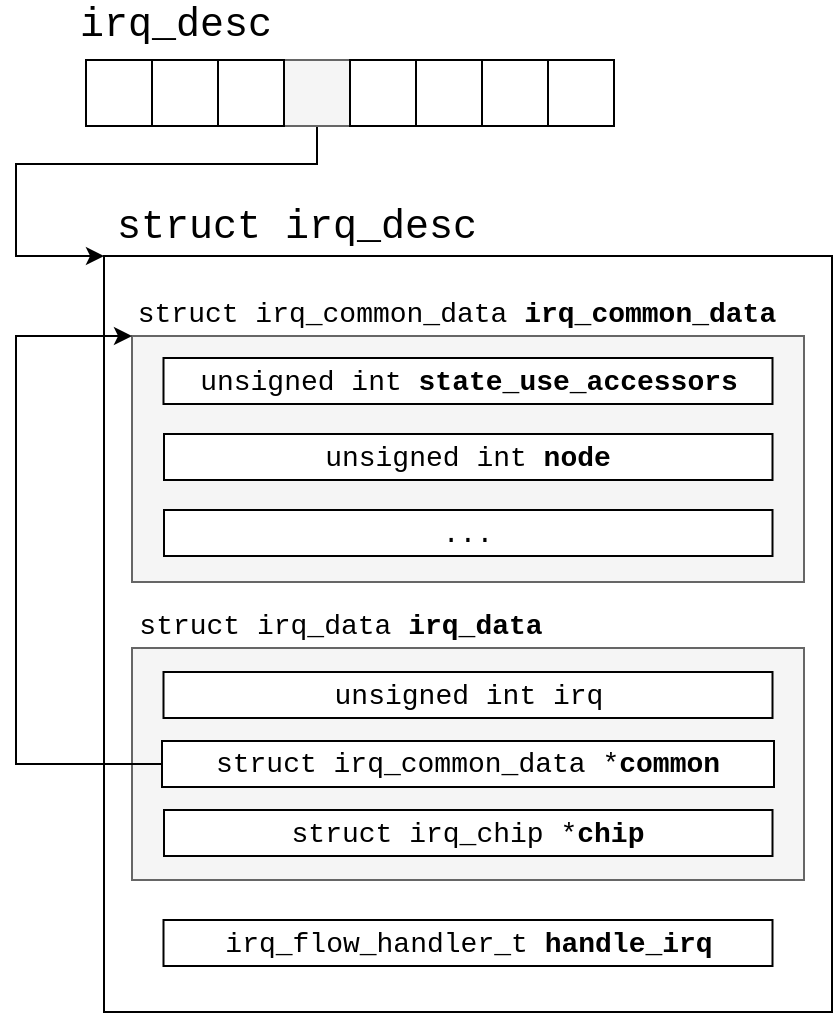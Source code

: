 <mxfile version="15.8.7" type="device"><diagram id="xH9Sm2-xGBfsbv-EWWu8" name="第 1 页"><mxGraphModel dx="618" dy="1078" grid="0" gridSize="10" guides="1" tooltips="1" connect="1" arrows="1" fold="1" page="0" pageScale="1" pageWidth="827" pageHeight="1169" math="0" shadow="0"><root><mxCell id="0"/><mxCell id="1" parent="0"/><mxCell id="n6wT1LPp_gcOh_znZVvH-1" value="" style="rounded=0;whiteSpace=wrap;html=1;fontFamily=Courier New;" vertex="1" parent="1"><mxGeometry x="472" y="-9" width="364" height="378" as="geometry"/></mxCell><mxCell id="n6wT1LPp_gcOh_znZVvH-5" value="&lt;span style=&quot;color: rgb(0 , 0 , 0) ; font-family: &amp;#34;courier new&amp;#34; ; font-size: 14px ; font-style: normal ; font-weight: 400 ; letter-spacing: normal ; text-align: center ; text-indent: 0px ; text-transform: none ; word-spacing: 0px ; background-color: rgb(255 , 255 , 255) ; display: inline ; float: none&quot;&gt;struct irq_common_data &lt;/span&gt;&lt;span style=&quot;color: rgb(0 , 0 , 0) ; font-family: &amp;#34;courier new&amp;#34; ; font-size: 14px ; font-style: normal ; letter-spacing: normal ; text-align: center ; text-indent: 0px ; text-transform: none ; word-spacing: 0px ; background-color: rgb(255 , 255 , 255) ; display: inline ; float: none&quot;&gt;&lt;b&gt;irq_common_data&lt;/b&gt;&lt;/span&gt;" style="text;html=1;strokeColor=none;fillColor=none;align=center;verticalAlign=middle;whiteSpace=wrap;rounded=0;fontFamily=Courier New;fontSize=14;" vertex="1" parent="1"><mxGeometry x="486" y="11" width="325" height="18" as="geometry"/></mxCell><mxCell id="n6wT1LPp_gcOh_znZVvH-2" value="&lt;font style=&quot;font-size: 20px&quot;&gt;struct irq_desc&lt;/font&gt;" style="text;html=1;strokeColor=none;fillColor=none;align=center;verticalAlign=middle;whiteSpace=wrap;rounded=0;fontFamily=Courier New;" vertex="1" parent="1"><mxGeometry x="472" y="-34" width="193" height="20" as="geometry"/></mxCell><mxCell id="n6wT1LPp_gcOh_znZVvH-3" value="" style="rounded=0;whiteSpace=wrap;html=1;fontFamily=Courier New;fontSize=20;fillColor=#f5f5f5;fontColor=#333333;strokeColor=#666666;" vertex="1" parent="1"><mxGeometry x="486" y="31" width="336" height="123" as="geometry"/></mxCell><mxCell id="n6wT1LPp_gcOh_znZVvH-4" value="" style="rounded=0;whiteSpace=wrap;html=1;fontFamily=Courier New;fontSize=20;fillColor=#f5f5f5;fontColor=#333333;strokeColor=#666666;" vertex="1" parent="1"><mxGeometry x="486" y="187" width="336" height="116" as="geometry"/></mxCell><mxCell id="n6wT1LPp_gcOh_znZVvH-6" value="&lt;span style=&quot;color: rgb(0 , 0 , 0) ; font-family: &amp;#34;courier new&amp;#34; ; font-size: 14px ; font-style: normal ; font-weight: 400 ; letter-spacing: normal ; text-align: center ; text-indent: 0px ; text-transform: none ; word-spacing: 0px ; background-color: rgb(255 , 255 , 255) ; display: inline ; float: none&quot;&gt;struct irq_data &lt;/span&gt;&lt;span style=&quot;color: rgb(0 , 0 , 0) ; font-family: &amp;#34;courier new&amp;#34; ; font-size: 14px ; font-style: normal ; letter-spacing: normal ; text-align: center ; text-indent: 0px ; text-transform: none ; word-spacing: 0px ; background-color: rgb(255 , 255 , 255) ; display: inline ; float: none&quot;&gt;&lt;b&gt;irq_data&lt;/b&gt;&lt;/span&gt;" style="text;html=1;strokeColor=none;fillColor=none;align=center;verticalAlign=middle;whiteSpace=wrap;rounded=0;fontFamily=Courier New;fontSize=14;" vertex="1" parent="1"><mxGeometry x="486" y="167" width="209" height="18" as="geometry"/></mxCell><mxCell id="n6wT1LPp_gcOh_znZVvH-7" value="unsigned int &lt;b&gt;state_use_accessors&lt;/b&gt;" style="rounded=0;whiteSpace=wrap;html=1;fontFamily=Courier New;fontSize=14;" vertex="1" parent="1"><mxGeometry x="501.75" y="42" width="304.5" height="23" as="geometry"/></mxCell><mxCell id="n6wT1LPp_gcOh_znZVvH-8" value="unsigned int &lt;b&gt;node&lt;/b&gt;" style="rounded=0;whiteSpace=wrap;html=1;fontFamily=Courier New;fontSize=14;" vertex="1" parent="1"><mxGeometry x="502" y="80" width="304.25" height="23" as="geometry"/></mxCell><mxCell id="n6wT1LPp_gcOh_znZVvH-9" value="..." style="rounded=0;whiteSpace=wrap;html=1;fontFamily=Courier New;fontSize=14;" vertex="1" parent="1"><mxGeometry x="502" y="118" width="304.25" height="23" as="geometry"/></mxCell><mxCell id="n6wT1LPp_gcOh_znZVvH-10" value="unsigned int irq" style="rounded=0;whiteSpace=wrap;html=1;fontFamily=Courier New;fontSize=14;" vertex="1" parent="1"><mxGeometry x="501.75" y="199" width="304.5" height="23" as="geometry"/></mxCell><mxCell id="n6wT1LPp_gcOh_znZVvH-12" style="edgeStyle=orthogonalEdgeStyle;rounded=0;orthogonalLoop=1;jettySize=auto;html=1;entryX=0;entryY=0;entryDx=0;entryDy=0;fontFamily=Courier New;fontSize=14;exitX=0;exitY=0.5;exitDx=0;exitDy=0;" edge="1" parent="1" source="n6wT1LPp_gcOh_znZVvH-11" target="n6wT1LPp_gcOh_znZVvH-3"><mxGeometry relative="1" as="geometry"><Array as="points"><mxPoint x="428" y="245"/><mxPoint x="428" y="31"/></Array></mxGeometry></mxCell><mxCell id="n6wT1LPp_gcOh_znZVvH-11" value="&lt;span style=&quot;font-family: &amp;#34;courier new&amp;#34;&quot;&gt;struct irq_common_data&amp;nbsp;&lt;/span&gt;&lt;span style=&quot;font-family: &amp;#34;courier new&amp;#34;&quot;&gt;*&lt;b&gt;common&lt;/b&gt;&lt;/span&gt;" style="rounded=0;whiteSpace=wrap;html=1;fontFamily=Courier New;fontSize=14;" vertex="1" parent="1"><mxGeometry x="501" y="233.5" width="306" height="23" as="geometry"/></mxCell><mxCell id="n6wT1LPp_gcOh_znZVvH-13" value="struct irq_chip *&lt;b&gt;chip&lt;/b&gt;" style="rounded=0;whiteSpace=wrap;html=1;fontFamily=Courier New;fontSize=14;" vertex="1" parent="1"><mxGeometry x="502" y="268" width="304.25" height="23" as="geometry"/></mxCell><mxCell id="n6wT1LPp_gcOh_znZVvH-14" value="irq_flow_handler_t &lt;b&gt;handle_irq&lt;/b&gt;" style="rounded=0;whiteSpace=wrap;html=1;fontFamily=Courier New;fontSize=14;" vertex="1" parent="1"><mxGeometry x="501.75" y="323" width="304.5" height="23" as="geometry"/></mxCell><mxCell id="n6wT1LPp_gcOh_znZVvH-16" value="" style="rounded=0;whiteSpace=wrap;html=1;fontFamily=Courier New;" vertex="1" parent="1"><mxGeometry x="463" y="-107" width="33" height="33" as="geometry"/></mxCell><mxCell id="n6wT1LPp_gcOh_znZVvH-17" value="" style="rounded=0;whiteSpace=wrap;html=1;fontFamily=Courier New;" vertex="1" parent="1"><mxGeometry x="496" y="-107" width="33" height="33" as="geometry"/></mxCell><mxCell id="n6wT1LPp_gcOh_znZVvH-25" style="edgeStyle=orthogonalEdgeStyle;rounded=0;orthogonalLoop=1;jettySize=auto;html=1;entryX=0;entryY=0;entryDx=0;entryDy=0;fontFamily=Courier New;fontSize=14;" edge="1" parent="1" source="n6wT1LPp_gcOh_znZVvH-18" target="n6wT1LPp_gcOh_znZVvH-1"><mxGeometry relative="1" as="geometry"><mxPoint x="655" y="-54" as="targetPoint"/><Array as="points"><mxPoint x="579" y="-55"/><mxPoint x="428" y="-55"/><mxPoint x="428" y="-9"/></Array></mxGeometry></mxCell><mxCell id="n6wT1LPp_gcOh_znZVvH-18" value="" style="rounded=0;whiteSpace=wrap;html=1;fontFamily=Courier New;fillColor=#f5f5f5;fontColor=#333333;strokeColor=#666666;" vertex="1" parent="1"><mxGeometry x="562" y="-107" width="33" height="33" as="geometry"/></mxCell><mxCell id="n6wT1LPp_gcOh_znZVvH-19" value="" style="rounded=0;whiteSpace=wrap;html=1;fontFamily=Courier New;" vertex="1" parent="1"><mxGeometry x="529" y="-107" width="33" height="33" as="geometry"/></mxCell><mxCell id="n6wT1LPp_gcOh_znZVvH-20" value="" style="rounded=0;whiteSpace=wrap;html=1;fontFamily=Courier New;" vertex="1" parent="1"><mxGeometry x="694" y="-107" width="33" height="33" as="geometry"/></mxCell><mxCell id="n6wT1LPp_gcOh_znZVvH-21" value="" style="rounded=0;whiteSpace=wrap;html=1;fontFamily=Courier New;" vertex="1" parent="1"><mxGeometry x="661" y="-107" width="33" height="33" as="geometry"/></mxCell><mxCell id="n6wT1LPp_gcOh_znZVvH-22" value="" style="rounded=0;whiteSpace=wrap;html=1;fontFamily=Courier New;" vertex="1" parent="1"><mxGeometry x="595" y="-107" width="33" height="33" as="geometry"/></mxCell><mxCell id="n6wT1LPp_gcOh_znZVvH-23" value="" style="rounded=0;whiteSpace=wrap;html=1;fontFamily=Courier New;" vertex="1" parent="1"><mxGeometry x="628" y="-107" width="33" height="33" as="geometry"/></mxCell><mxCell id="n6wT1LPp_gcOh_znZVvH-26" value="&lt;font style=&quot;font-size: 20px&quot;&gt;irq_desc&lt;/font&gt;" style="text;html=1;strokeColor=none;fillColor=none;align=center;verticalAlign=middle;whiteSpace=wrap;rounded=0;fontFamily=Courier New;" vertex="1" parent="1"><mxGeometry x="456" y="-135" width="104" height="20" as="geometry"/></mxCell></root></mxGraphModel></diagram></mxfile>